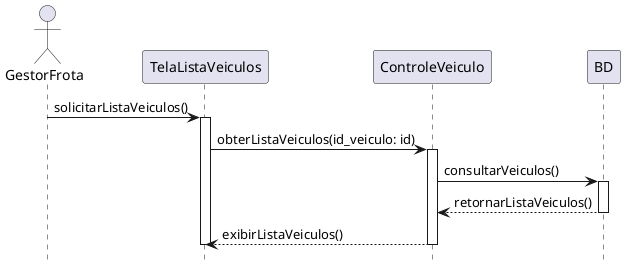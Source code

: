 @startuml "Listar Veículos"
hide footbox

actor GestorFrota as gestor_ator
participant TelaListaVeiculos as tela_lista_veiculos
participant ControleVeiculo as controle_veiculo
participant BD as bd

gestor_ator -> tela_lista_veiculos: solicitarListaVeiculos()
activate tela_lista_veiculos

tela_lista_veiculos -> controle_veiculo: obterListaVeiculos(id_veiculo: id)
activate controle_veiculo

controle_veiculo -> bd: consultarVeiculos()
activate bd

bd --> controle_veiculo: retornarListaVeiculos()
deactivate bd

controle_veiculo --> tela_lista_veiculos: exibirListaVeiculos()
deactivate controle_veiculo

deactivate tela_lista_veiculos
@enduml
